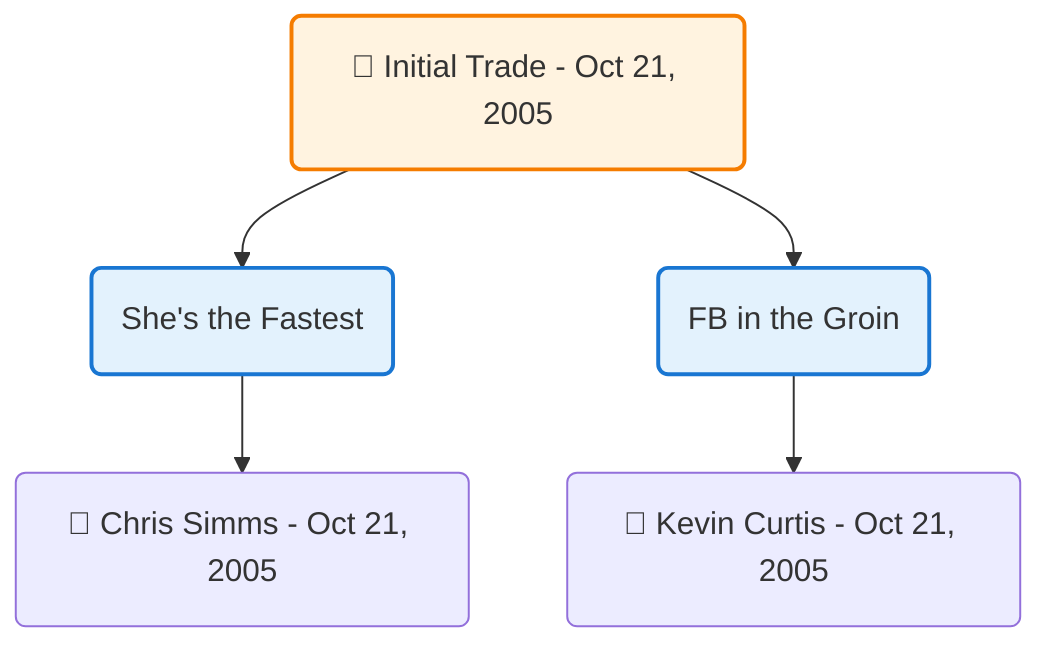 flowchart TD

    TRADE_MAIN("🔄 Initial Trade - Oct 21, 2005")
    TEAM_1("She's the Fastest")
    TEAM_2("FB in the Groin")
    NODE_dfcfcaba-0ae3-41a3-aae8-1f07095d91e0("🔄 Chris Simms - Oct 21, 2005")
    NODE_837e8c71-aebe-47fa-8b32-479d5af11185("🔄 Kevin Curtis - Oct 21, 2005")

    TRADE_MAIN --> TEAM_1
    TRADE_MAIN --> TEAM_2
    TEAM_1 --> NODE_dfcfcaba-0ae3-41a3-aae8-1f07095d91e0
    TEAM_2 --> NODE_837e8c71-aebe-47fa-8b32-479d5af11185

    %% Node styling
    classDef teamNode fill:#e3f2fd,stroke:#1976d2,stroke-width:2px
    classDef tradeNode fill:#fff3e0,stroke:#f57c00,stroke-width:2px
    classDef playerNode fill:#f3e5f5,stroke:#7b1fa2,stroke-width:1px
    classDef nonRootPlayerNode fill:#f5f5f5,stroke:#757575,stroke-width:1px
    classDef endNode fill:#ffebee,stroke:#c62828,stroke-width:2px
    classDef waiverNode fill:#e8f5e8,stroke:#388e3c,stroke-width:2px
    classDef championshipNode fill:#fff9c4,stroke:#f57f17,stroke-width:3px

    class TEAM_1,TEAM_2 teamNode
    class TRADE_MAIN tradeNode